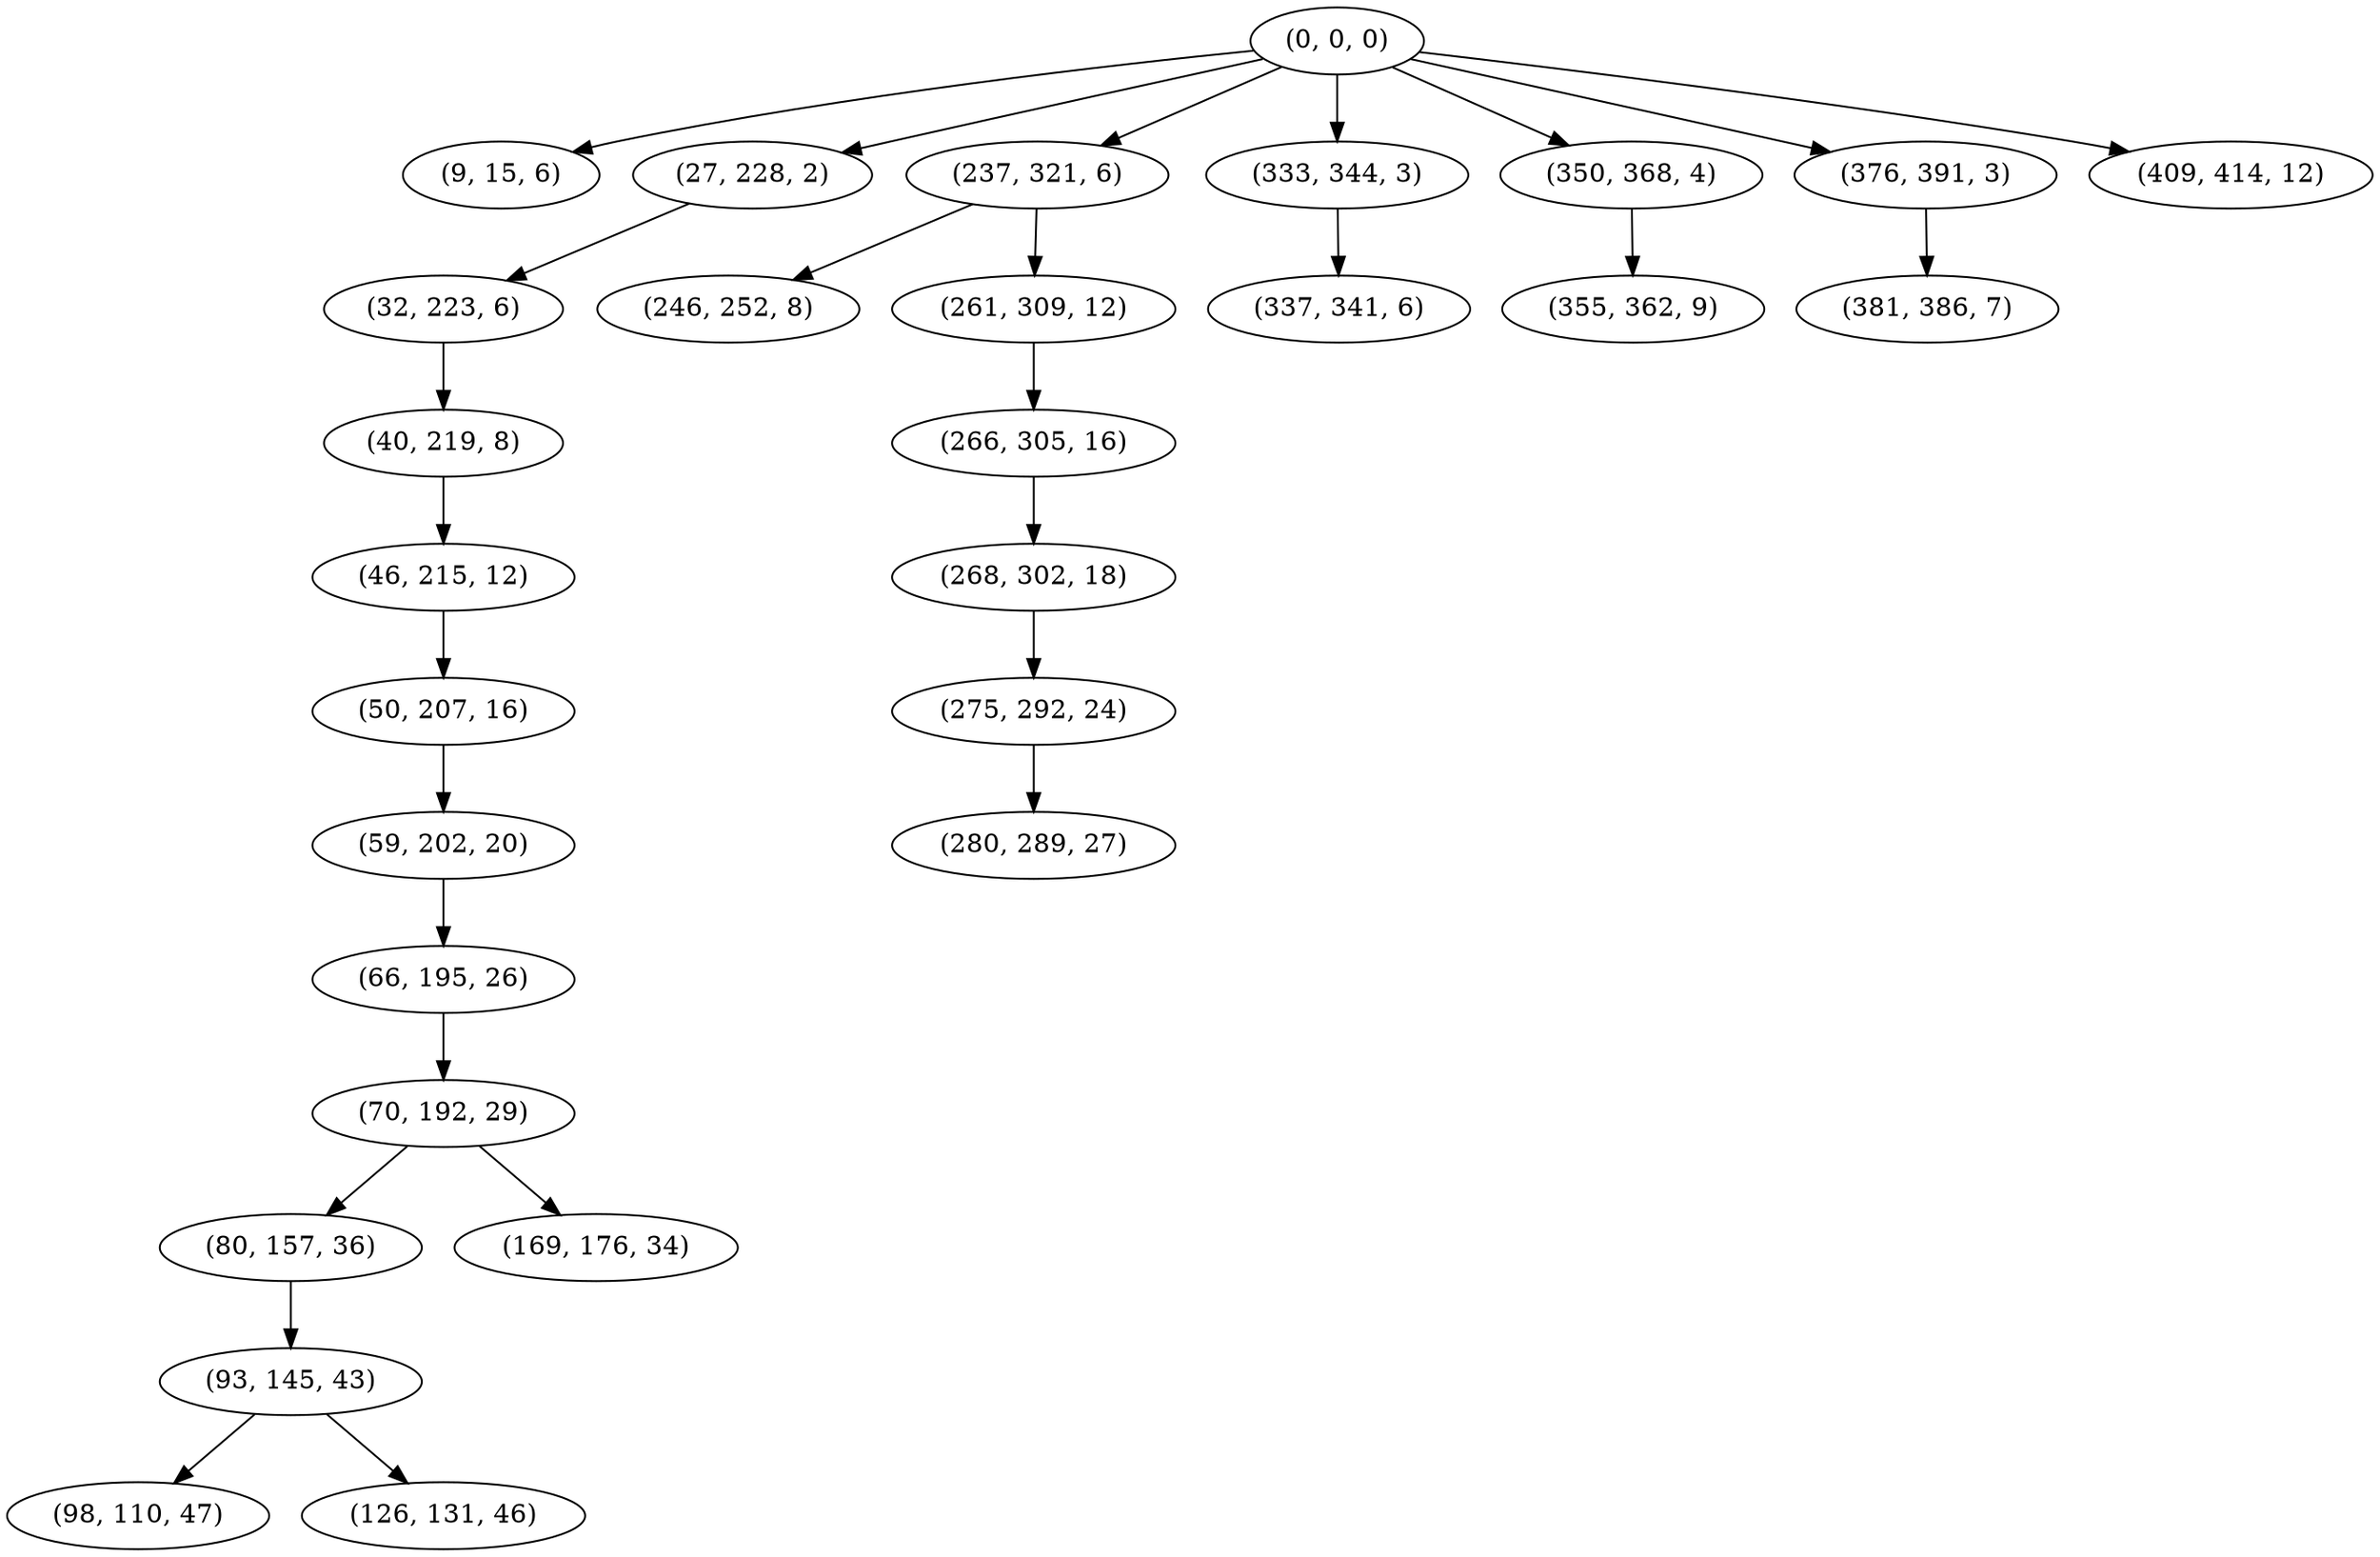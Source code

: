digraph tree {
    "(0, 0, 0)";
    "(9, 15, 6)";
    "(27, 228, 2)";
    "(32, 223, 6)";
    "(40, 219, 8)";
    "(46, 215, 12)";
    "(50, 207, 16)";
    "(59, 202, 20)";
    "(66, 195, 26)";
    "(70, 192, 29)";
    "(80, 157, 36)";
    "(93, 145, 43)";
    "(98, 110, 47)";
    "(126, 131, 46)";
    "(169, 176, 34)";
    "(237, 321, 6)";
    "(246, 252, 8)";
    "(261, 309, 12)";
    "(266, 305, 16)";
    "(268, 302, 18)";
    "(275, 292, 24)";
    "(280, 289, 27)";
    "(333, 344, 3)";
    "(337, 341, 6)";
    "(350, 368, 4)";
    "(355, 362, 9)";
    "(376, 391, 3)";
    "(381, 386, 7)";
    "(409, 414, 12)";
    "(0, 0, 0)" -> "(9, 15, 6)";
    "(0, 0, 0)" -> "(27, 228, 2)";
    "(0, 0, 0)" -> "(237, 321, 6)";
    "(0, 0, 0)" -> "(333, 344, 3)";
    "(0, 0, 0)" -> "(350, 368, 4)";
    "(0, 0, 0)" -> "(376, 391, 3)";
    "(0, 0, 0)" -> "(409, 414, 12)";
    "(27, 228, 2)" -> "(32, 223, 6)";
    "(32, 223, 6)" -> "(40, 219, 8)";
    "(40, 219, 8)" -> "(46, 215, 12)";
    "(46, 215, 12)" -> "(50, 207, 16)";
    "(50, 207, 16)" -> "(59, 202, 20)";
    "(59, 202, 20)" -> "(66, 195, 26)";
    "(66, 195, 26)" -> "(70, 192, 29)";
    "(70, 192, 29)" -> "(80, 157, 36)";
    "(70, 192, 29)" -> "(169, 176, 34)";
    "(80, 157, 36)" -> "(93, 145, 43)";
    "(93, 145, 43)" -> "(98, 110, 47)";
    "(93, 145, 43)" -> "(126, 131, 46)";
    "(237, 321, 6)" -> "(246, 252, 8)";
    "(237, 321, 6)" -> "(261, 309, 12)";
    "(261, 309, 12)" -> "(266, 305, 16)";
    "(266, 305, 16)" -> "(268, 302, 18)";
    "(268, 302, 18)" -> "(275, 292, 24)";
    "(275, 292, 24)" -> "(280, 289, 27)";
    "(333, 344, 3)" -> "(337, 341, 6)";
    "(350, 368, 4)" -> "(355, 362, 9)";
    "(376, 391, 3)" -> "(381, 386, 7)";
}
